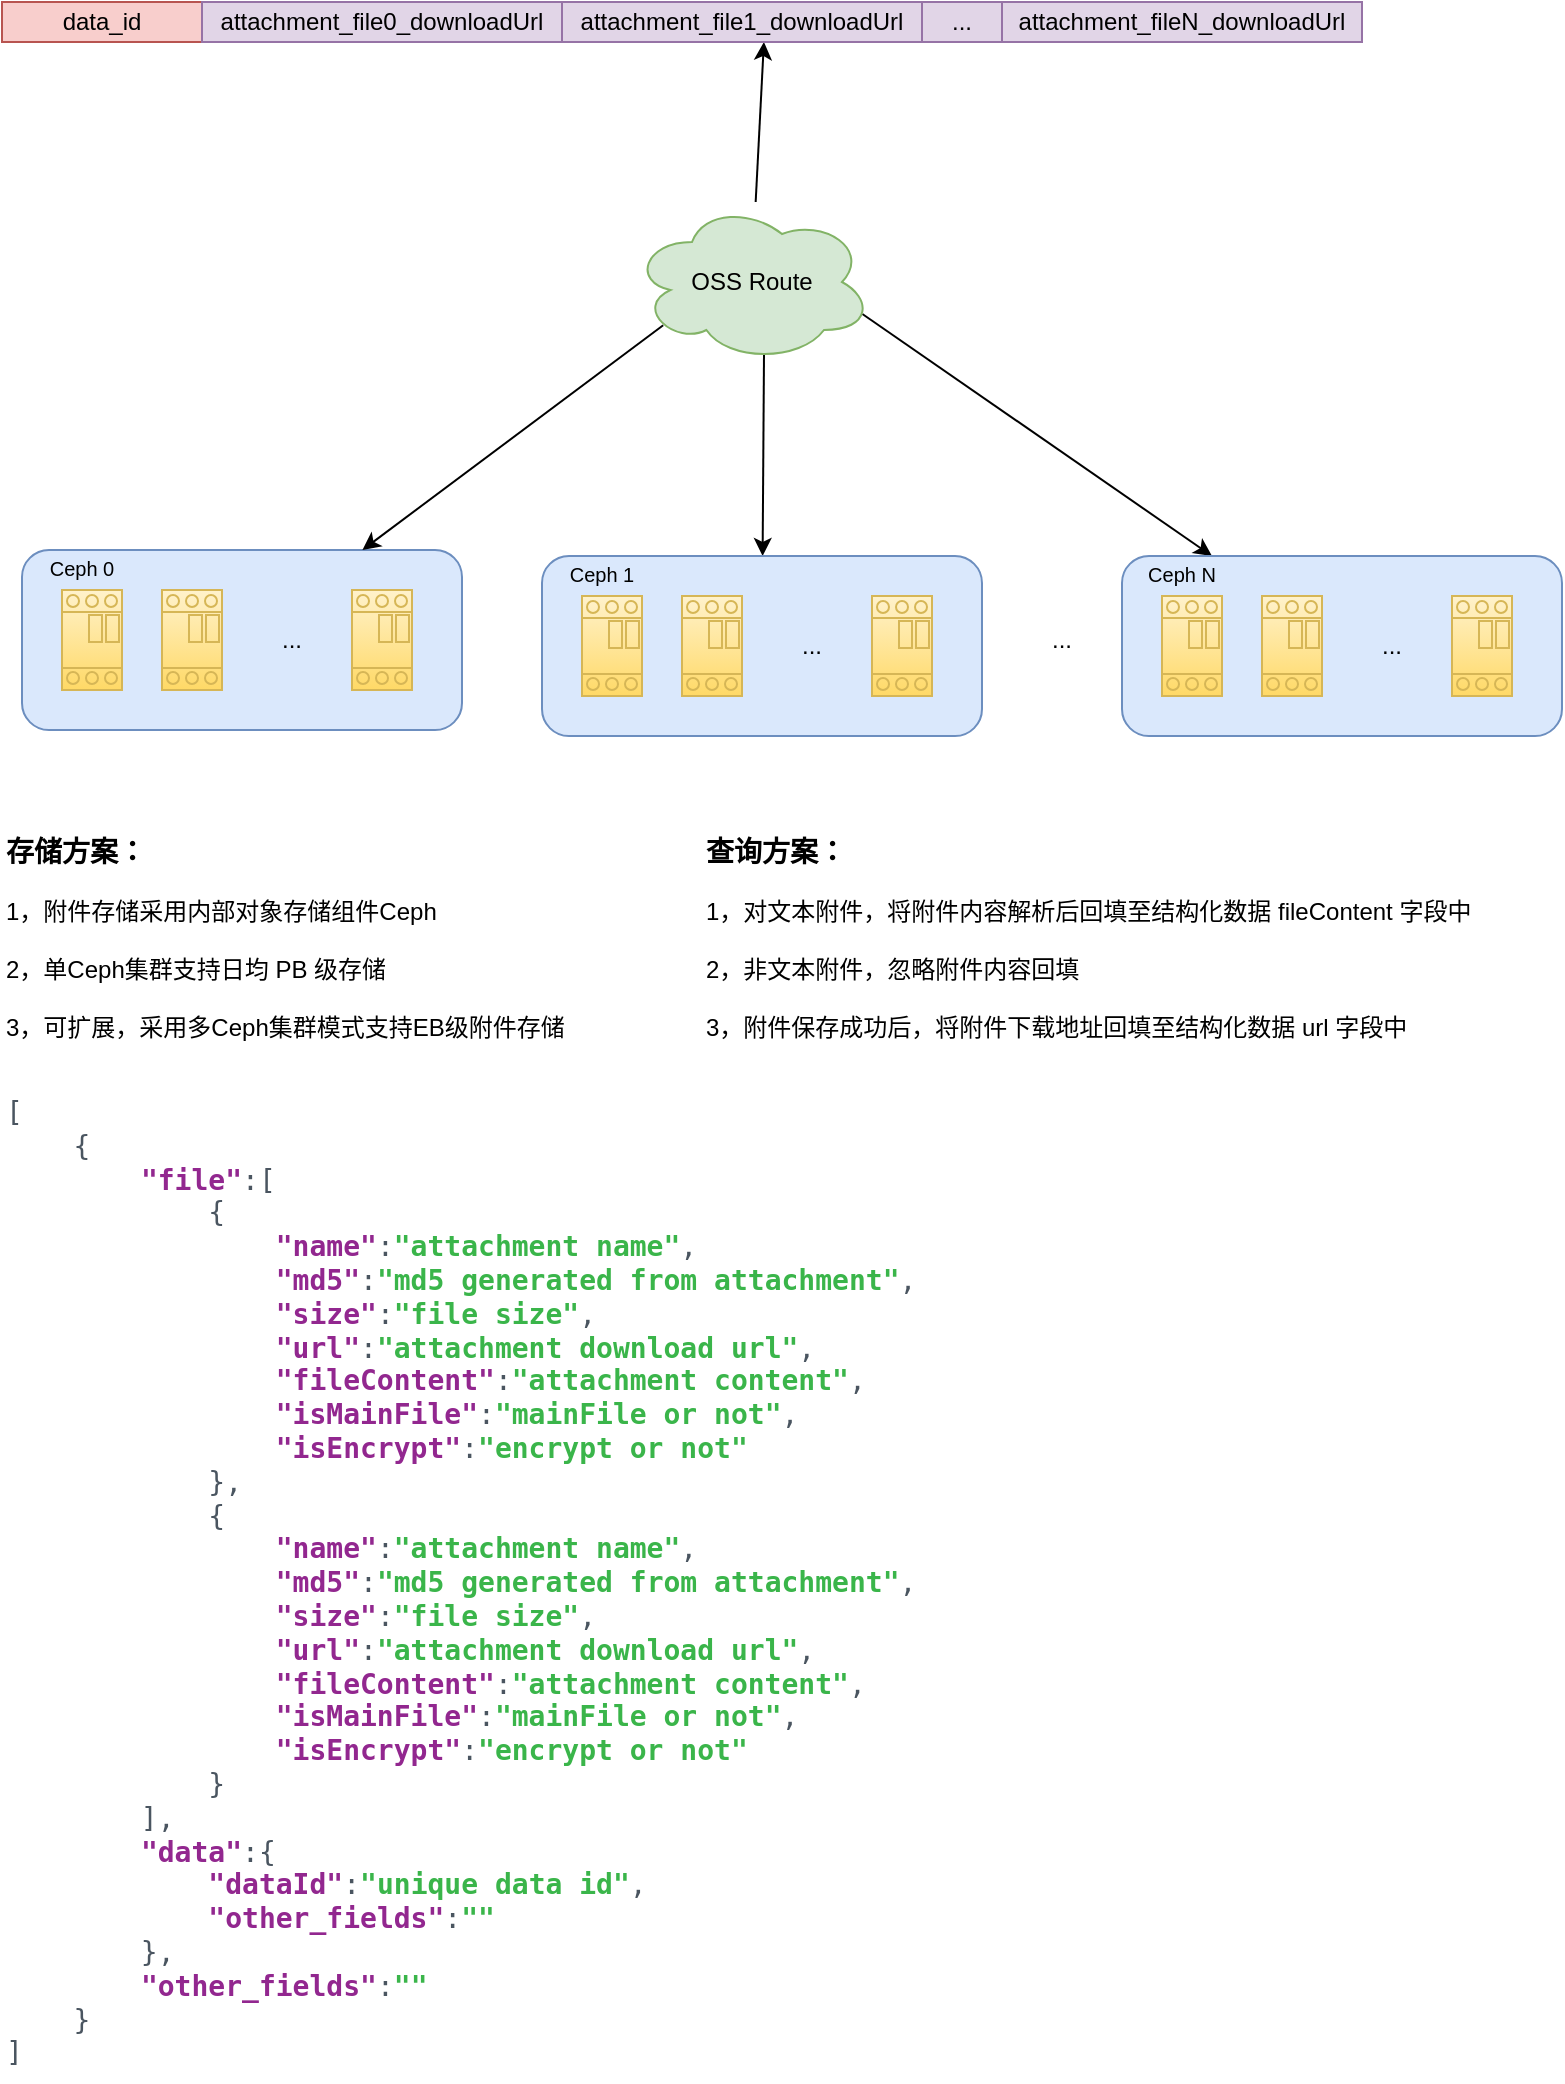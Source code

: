 <mxfile version="21.3.2" type="github">
  <diagram name="第 1 页" id="Njlo41OjyWwejUuAi6Hq">
    <mxGraphModel dx="1434" dy="803" grid="1" gridSize="10" guides="1" tooltips="1" connect="1" arrows="1" fold="1" page="1" pageScale="1" pageWidth="827" pageHeight="1169" math="0" shadow="0">
      <root>
        <mxCell id="0" />
        <mxCell id="1" parent="0" />
        <mxCell id="i9cdbf4a3B7cO0NMGAqY-13" value="" style="rounded=1;whiteSpace=wrap;html=1;fillColor=#dae8fc;strokeColor=#6c8ebf;" vertex="1" parent="1">
          <mxGeometry x="57" y="304" width="220" height="90" as="geometry" />
        </mxCell>
        <mxCell id="i9cdbf4a3B7cO0NMGAqY-1" value="data_id" style="rounded=0;whiteSpace=wrap;html=1;fillColor=#f8cecc;strokeColor=#b85450;" vertex="1" parent="1">
          <mxGeometry x="47" y="30" width="100" height="20" as="geometry" />
        </mxCell>
        <mxCell id="i9cdbf4a3B7cO0NMGAqY-2" value="attachment_file0_downloadUrl" style="rounded=0;whiteSpace=wrap;html=1;fillColor=#e1d5e7;strokeColor=#9673a6;" vertex="1" parent="1">
          <mxGeometry x="147" y="30" width="180" height="20" as="geometry" />
        </mxCell>
        <mxCell id="i9cdbf4a3B7cO0NMGAqY-4" value="..." style="rounded=0;whiteSpace=wrap;html=1;fillColor=#e1d5e7;strokeColor=#9673a6;" vertex="1" parent="1">
          <mxGeometry x="507" y="30" width="40" height="20" as="geometry" />
        </mxCell>
        <mxCell id="i9cdbf4a3B7cO0NMGAqY-29" value="" style="rounded=0;orthogonalLoop=1;jettySize=auto;html=1;entryX=0.873;entryY=1;entryDx=0;entryDy=0;entryPerimeter=0;" edge="1" parent="1" source="i9cdbf4a3B7cO0NMGAqY-7">
          <mxGeometry relative="1" as="geometry">
            <mxPoint x="427.95" y="50" as="targetPoint" />
          </mxGeometry>
        </mxCell>
        <mxCell id="i9cdbf4a3B7cO0NMGAqY-30" style="rounded=0;orthogonalLoop=1;jettySize=auto;html=1;exitX=0.13;exitY=0.77;exitDx=0;exitDy=0;exitPerimeter=0;" edge="1" parent="1" source="i9cdbf4a3B7cO0NMGAqY-7" target="i9cdbf4a3B7cO0NMGAqY-13">
          <mxGeometry relative="1" as="geometry">
            <mxPoint x="382.6" y="225.6" as="sourcePoint" />
          </mxGeometry>
        </mxCell>
        <mxCell id="i9cdbf4a3B7cO0NMGAqY-31" style="rounded=0;orthogonalLoop=1;jettySize=auto;html=1;exitX=0.55;exitY=0.95;exitDx=0;exitDy=0;exitPerimeter=0;" edge="1" parent="1" source="i9cdbf4a3B7cO0NMGAqY-7" target="i9cdbf4a3B7cO0NMGAqY-16">
          <mxGeometry relative="1" as="geometry">
            <mxPoint x="433" y="240" as="sourcePoint" />
          </mxGeometry>
        </mxCell>
        <mxCell id="i9cdbf4a3B7cO0NMGAqY-32" style="rounded=0;orthogonalLoop=1;jettySize=auto;html=1;exitX=0.96;exitY=0.7;exitDx=0;exitDy=0;exitPerimeter=0;" edge="1" parent="1" source="i9cdbf4a3B7cO0NMGAqY-7" target="i9cdbf4a3B7cO0NMGAqY-22">
          <mxGeometry relative="1" as="geometry">
            <mxPoint x="482.2" y="220" as="sourcePoint" />
          </mxGeometry>
        </mxCell>
        <mxCell id="i9cdbf4a3B7cO0NMGAqY-7" value="OSS Route" style="ellipse;shape=cloud;whiteSpace=wrap;html=1;fillColor=#d5e8d4;strokeColor=#82b366;" vertex="1" parent="1">
          <mxGeometry x="362" y="130" width="120" height="80" as="geometry" />
        </mxCell>
        <mxCell id="i9cdbf4a3B7cO0NMGAqY-9" value="" style="verticalLabelPosition=bottom;dashed=0;shadow=0;html=1;align=center;verticalAlign=top;shape=mxgraph.cabinets.motor_starter_32_125a;fillColor=#fff2cc;gradientColor=#ffd966;strokeColor=#d6b656;" vertex="1" parent="1">
          <mxGeometry x="77" y="324" width="30" height="50" as="geometry" />
        </mxCell>
        <mxCell id="i9cdbf4a3B7cO0NMGAqY-10" value="" style="verticalLabelPosition=bottom;dashed=0;shadow=0;html=1;align=center;verticalAlign=top;shape=mxgraph.cabinets.motor_starter_32_125a;fillColor=#fff2cc;gradientColor=#ffd966;strokeColor=#d6b656;" vertex="1" parent="1">
          <mxGeometry x="127" y="324" width="30" height="50" as="geometry" />
        </mxCell>
        <mxCell id="i9cdbf4a3B7cO0NMGAqY-11" value="" style="verticalLabelPosition=bottom;dashed=0;shadow=0;html=1;align=center;verticalAlign=top;shape=mxgraph.cabinets.motor_starter_32_125a;fillColor=#fff2cc;gradientColor=#ffd966;strokeColor=#d6b656;" vertex="1" parent="1">
          <mxGeometry x="222" y="324" width="30" height="50" as="geometry" />
        </mxCell>
        <mxCell id="i9cdbf4a3B7cO0NMGAqY-14" value="..." style="text;html=1;strokeColor=none;fillColor=none;align=center;verticalAlign=middle;whiteSpace=wrap;rounded=0;" vertex="1" parent="1">
          <mxGeometry x="162" y="334" width="60" height="30" as="geometry" />
        </mxCell>
        <mxCell id="i9cdbf4a3B7cO0NMGAqY-15" value="Ceph 0" style="text;html=1;strokeColor=none;fillColor=none;align=center;verticalAlign=middle;whiteSpace=wrap;rounded=0;fontSize=10;" vertex="1" parent="1">
          <mxGeometry x="57" y="298" width="60" height="30" as="geometry" />
        </mxCell>
        <mxCell id="i9cdbf4a3B7cO0NMGAqY-16" value="" style="rounded=1;whiteSpace=wrap;html=1;fillColor=#dae8fc;strokeColor=#6c8ebf;" vertex="1" parent="1">
          <mxGeometry x="317" y="307" width="220" height="90" as="geometry" />
        </mxCell>
        <mxCell id="i9cdbf4a3B7cO0NMGAqY-17" value="" style="verticalLabelPosition=bottom;dashed=0;shadow=0;html=1;align=center;verticalAlign=top;shape=mxgraph.cabinets.motor_starter_32_125a;fillColor=#fff2cc;gradientColor=#ffd966;strokeColor=#d6b656;" vertex="1" parent="1">
          <mxGeometry x="337" y="327" width="30" height="50" as="geometry" />
        </mxCell>
        <mxCell id="i9cdbf4a3B7cO0NMGAqY-18" value="" style="verticalLabelPosition=bottom;dashed=0;shadow=0;html=1;align=center;verticalAlign=top;shape=mxgraph.cabinets.motor_starter_32_125a;fillColor=#fff2cc;gradientColor=#ffd966;strokeColor=#d6b656;" vertex="1" parent="1">
          <mxGeometry x="387" y="327" width="30" height="50" as="geometry" />
        </mxCell>
        <mxCell id="i9cdbf4a3B7cO0NMGAqY-19" value="" style="verticalLabelPosition=bottom;dashed=0;shadow=0;html=1;align=center;verticalAlign=top;shape=mxgraph.cabinets.motor_starter_32_125a;fillColor=#fff2cc;gradientColor=#ffd966;strokeColor=#d6b656;" vertex="1" parent="1">
          <mxGeometry x="482" y="327" width="30" height="50" as="geometry" />
        </mxCell>
        <mxCell id="i9cdbf4a3B7cO0NMGAqY-20" value="..." style="text;html=1;strokeColor=none;fillColor=none;align=center;verticalAlign=middle;whiteSpace=wrap;rounded=0;" vertex="1" parent="1">
          <mxGeometry x="422" y="337" width="60" height="30" as="geometry" />
        </mxCell>
        <mxCell id="i9cdbf4a3B7cO0NMGAqY-21" value="Ceph 1" style="text;html=1;strokeColor=none;fillColor=none;align=center;verticalAlign=middle;whiteSpace=wrap;rounded=0;fontSize=10;" vertex="1" parent="1">
          <mxGeometry x="317" y="301" width="60" height="30" as="geometry" />
        </mxCell>
        <mxCell id="i9cdbf4a3B7cO0NMGAqY-22" value="" style="rounded=1;whiteSpace=wrap;html=1;fillColor=#dae8fc;strokeColor=#6c8ebf;" vertex="1" parent="1">
          <mxGeometry x="607" y="307" width="220" height="90" as="geometry" />
        </mxCell>
        <mxCell id="i9cdbf4a3B7cO0NMGAqY-23" value="" style="verticalLabelPosition=bottom;dashed=0;shadow=0;html=1;align=center;verticalAlign=top;shape=mxgraph.cabinets.motor_starter_32_125a;fillColor=#fff2cc;gradientColor=#ffd966;strokeColor=#d6b656;" vertex="1" parent="1">
          <mxGeometry x="627" y="327" width="30" height="50" as="geometry" />
        </mxCell>
        <mxCell id="i9cdbf4a3B7cO0NMGAqY-24" value="" style="verticalLabelPosition=bottom;dashed=0;shadow=0;html=1;align=center;verticalAlign=top;shape=mxgraph.cabinets.motor_starter_32_125a;fillColor=#fff2cc;gradientColor=#ffd966;strokeColor=#d6b656;" vertex="1" parent="1">
          <mxGeometry x="677" y="327" width="30" height="50" as="geometry" />
        </mxCell>
        <mxCell id="i9cdbf4a3B7cO0NMGAqY-25" value="" style="verticalLabelPosition=bottom;dashed=0;shadow=0;html=1;align=center;verticalAlign=top;shape=mxgraph.cabinets.motor_starter_32_125a;fillColor=#fff2cc;gradientColor=#ffd966;strokeColor=#d6b656;" vertex="1" parent="1">
          <mxGeometry x="772" y="327" width="30" height="50" as="geometry" />
        </mxCell>
        <mxCell id="i9cdbf4a3B7cO0NMGAqY-26" value="..." style="text;html=1;strokeColor=none;fillColor=none;align=center;verticalAlign=middle;whiteSpace=wrap;rounded=0;" vertex="1" parent="1">
          <mxGeometry x="712" y="337" width="60" height="30" as="geometry" />
        </mxCell>
        <mxCell id="i9cdbf4a3B7cO0NMGAqY-27" value="Ceph N" style="text;html=1;strokeColor=none;fillColor=none;align=center;verticalAlign=middle;whiteSpace=wrap;rounded=0;fontSize=10;" vertex="1" parent="1">
          <mxGeometry x="607" y="301" width="60" height="30" as="geometry" />
        </mxCell>
        <mxCell id="i9cdbf4a3B7cO0NMGAqY-28" value="..." style="text;html=1;strokeColor=none;fillColor=none;align=center;verticalAlign=middle;whiteSpace=wrap;rounded=0;" vertex="1" parent="1">
          <mxGeometry x="547" y="334" width="60" height="30" as="geometry" />
        </mxCell>
        <mxCell id="i9cdbf4a3B7cO0NMGAqY-33" value="attachment_file1_downloadUrl" style="rounded=0;whiteSpace=wrap;html=1;fillColor=#e1d5e7;strokeColor=#9673a6;" vertex="1" parent="1">
          <mxGeometry x="327" y="30" width="180" height="20" as="geometry" />
        </mxCell>
        <mxCell id="i9cdbf4a3B7cO0NMGAqY-34" value="attachment_fileN_downloadUrl" style="rounded=0;whiteSpace=wrap;html=1;fillColor=#e1d5e7;strokeColor=#9673a6;" vertex="1" parent="1">
          <mxGeometry x="547" y="30" width="180" height="20" as="geometry" />
        </mxCell>
        <mxCell id="i9cdbf4a3B7cO0NMGAqY-35" value="&lt;b&gt;&lt;font style=&quot;font-size: 14px;&quot;&gt;存储方案：&lt;/font&gt;&lt;/b&gt;&lt;br&gt;&lt;br&gt;1，附件存储采用内部对象存储组件Ceph&lt;br&gt;&lt;br&gt;2，单Ceph集群支持日均 PB 级存储&lt;br&gt;&lt;br&gt;3，可扩展，采用多Ceph集群模式支持EB级附件存储" style="text;html=1;strokeColor=none;fillColor=none;align=left;verticalAlign=top;whiteSpace=wrap;rounded=0;" vertex="1" parent="1">
          <mxGeometry x="47" y="440" width="310" height="100" as="geometry" />
        </mxCell>
        <mxCell id="i9cdbf4a3B7cO0NMGAqY-36" value="&lt;b&gt;&lt;font style=&quot;font-size: 14px;&quot;&gt;查询方案：&lt;/font&gt;&lt;/b&gt;&lt;br&gt;&lt;br&gt;1，对文本附件，将附件内容解析后回填至结构化数据 fileContent 字段中&lt;br&gt;&lt;br&gt;2，非文本附件，忽略附件内容回填&lt;br&gt;&lt;br&gt;3，附件保存成功后，将附件下载地址回填至结构化数据 url 字段中" style="text;html=1;strokeColor=none;fillColor=none;align=left;verticalAlign=top;whiteSpace=wrap;rounded=0;" vertex="1" parent="1">
          <mxGeometry x="397" y="440" width="405" height="130" as="geometry" />
        </mxCell>
        <mxCell id="i9cdbf4a3B7cO0NMGAqY-37" value="&lt;span style=&quot;color: rgb(74, 85, 96); font-family: menlo, monospace, Tahoma, 微软雅黑, 幼圆; font-size: 14px; background-color: rgb(255, 255, 255);&quot;&gt;[&lt;/span&gt;&lt;br style=&quot;box-sizing: border-box; color: rgb(74, 85, 96); font-family: menlo, monospace, Tahoma, 微软雅黑, 幼圆; font-size: 14px; background-color: rgb(255, 255, 255);&quot;&gt;&lt;span style=&quot;color: rgb(74, 85, 96); font-family: menlo, monospace, Tahoma, 微软雅黑, 幼圆; font-size: 14px; background-color: rgb(255, 255, 255);&quot;&gt;&amp;nbsp;&amp;nbsp;&amp;nbsp;&amp;nbsp;&lt;/span&gt;&lt;span style=&quot;box-sizing: border-box; font-size: 14px; color: rgb(74, 85, 96); font-family: menlo, monospace, Tahoma, 微软雅黑, 幼圆; background-color: rgb(255, 255, 255);&quot; data-type=&quot;object&quot;&gt;&lt;span style=&quot;box-sizing: border-box; display: inline-block; font-variant-numeric: normal; font-variant-east-asian: normal; font-variant-alternates: normal; font-kerning: auto; font-optical-sizing: auto; font-feature-settings: normal; font-variation-settings: normal; font-stretch: normal; line-height: 1; font-family: FontAwesome; font-size: inherit; text-rendering: auto; -webkit-font-smoothing: antialiased; cursor: pointer;&quot; class=&quot;fa fa-minus-square-o&quot;&gt;&lt;/span&gt;{&lt;br style=&quot;box-sizing: border-box;&quot;&gt;&amp;nbsp;&amp;nbsp;&amp;nbsp;&amp;nbsp;&amp;nbsp;&amp;nbsp;&amp;nbsp;&amp;nbsp;&lt;span style=&quot;box-sizing: border-box; color: rgb(146, 39, 143); font-weight: bold;&quot; class=&quot;json_key&quot;&gt;&quot;file&quot;&lt;/span&gt;:&lt;span style=&quot;box-sizing: border-box;&quot; data-size=&quot;2&quot; data-type=&quot;array&quot;&gt;&lt;span style=&quot;box-sizing: border-box; display: inline-block; font-variant-numeric: normal; font-variant-east-asian: normal; font-variant-alternates: normal; font-kerning: auto; font-optical-sizing: auto; font-feature-settings: normal; font-variation-settings: normal; font-stretch: normal; line-height: 1; font-family: FontAwesome; font-size: inherit; text-rendering: auto; -webkit-font-smoothing: antialiased; cursor: pointer;&quot; class=&quot;fa fa-minus-square-o&quot;&gt;&lt;/span&gt;[&lt;br style=&quot;box-sizing: border-box;&quot;&gt;&amp;nbsp;&amp;nbsp;&amp;nbsp;&amp;nbsp;&amp;nbsp;&amp;nbsp;&amp;nbsp;&amp;nbsp;&amp;nbsp;&amp;nbsp;&amp;nbsp;&amp;nbsp;&lt;span style=&quot;box-sizing: border-box;&quot; data-type=&quot;object&quot;&gt;&lt;span style=&quot;box-sizing: border-box; display: inline-block; font-variant-numeric: normal; font-variant-east-asian: normal; font-variant-alternates: normal; font-kerning: auto; font-optical-sizing: auto; font-feature-settings: normal; font-variation-settings: normal; font-stretch: normal; line-height: 1; font-family: FontAwesome; font-size: inherit; text-rendering: auto; -webkit-font-smoothing: antialiased; cursor: pointer;&quot; class=&quot;fa fa-minus-square-o&quot;&gt;&lt;/span&gt;{&lt;br style=&quot;box-sizing: border-box;&quot;&gt;&amp;nbsp;&amp;nbsp;&amp;nbsp;&amp;nbsp;&amp;nbsp;&amp;nbsp;&amp;nbsp;&amp;nbsp;&amp;nbsp;&amp;nbsp;&amp;nbsp;&amp;nbsp;&amp;nbsp;&amp;nbsp;&amp;nbsp;&amp;nbsp;&lt;span style=&quot;box-sizing: border-box; color: rgb(146, 39, 143); font-weight: bold;&quot; class=&quot;json_key&quot;&gt;&quot;name&quot;&lt;/span&gt;:&lt;span style=&quot;box-sizing: border-box; color: rgb(58, 181, 74); font-weight: bold;&quot; class=&quot;json_string&quot;&gt;&quot;attachment&amp;nbsp;name&quot;&lt;/span&gt;,&lt;br style=&quot;box-sizing: border-box;&quot;&gt;&amp;nbsp;&amp;nbsp;&amp;nbsp;&amp;nbsp;&amp;nbsp;&amp;nbsp;&amp;nbsp;&amp;nbsp;&amp;nbsp;&amp;nbsp;&amp;nbsp;&amp;nbsp;&amp;nbsp;&amp;nbsp;&amp;nbsp;&amp;nbsp;&lt;span style=&quot;box-sizing: border-box; color: rgb(146, 39, 143); font-weight: bold;&quot; class=&quot;json_key&quot;&gt;&quot;md5&quot;&lt;/span&gt;:&lt;span style=&quot;box-sizing: border-box; color: rgb(58, 181, 74); font-weight: bold;&quot; class=&quot;json_string&quot;&gt;&quot;md5&amp;nbsp;generated&amp;nbsp;from&amp;nbsp;attachment&quot;&lt;/span&gt;,&lt;br style=&quot;box-sizing: border-box;&quot;&gt;&amp;nbsp;&amp;nbsp;&amp;nbsp;&amp;nbsp;&amp;nbsp;&amp;nbsp;&amp;nbsp;&amp;nbsp;&amp;nbsp;&amp;nbsp;&amp;nbsp;&amp;nbsp;&amp;nbsp;&amp;nbsp;&amp;nbsp;&amp;nbsp;&lt;span style=&quot;box-sizing: border-box; color: rgb(146, 39, 143); font-weight: bold;&quot; class=&quot;json_key&quot;&gt;&quot;size&quot;&lt;/span&gt;:&lt;span style=&quot;box-sizing: border-box; color: rgb(58, 181, 74); font-weight: bold;&quot; class=&quot;json_string&quot;&gt;&quot;file&amp;nbsp;size&quot;&lt;/span&gt;,&lt;br style=&quot;box-sizing: border-box;&quot;&gt;&amp;nbsp;&amp;nbsp;&amp;nbsp;&amp;nbsp;&amp;nbsp;&amp;nbsp;&amp;nbsp;&amp;nbsp;&amp;nbsp;&amp;nbsp;&amp;nbsp;&amp;nbsp;&amp;nbsp;&amp;nbsp;&amp;nbsp;&amp;nbsp;&lt;span style=&quot;box-sizing: border-box; color: rgb(146, 39, 143); font-weight: bold;&quot; class=&quot;json_key&quot;&gt;&quot;url&quot;&lt;/span&gt;:&lt;span style=&quot;box-sizing: border-box; color: rgb(58, 181, 74); font-weight: bold;&quot; class=&quot;json_string&quot;&gt;&quot;attachment&amp;nbsp;download&amp;nbsp;url&quot;&lt;/span&gt;,&lt;br style=&quot;box-sizing: border-box;&quot;&gt;&amp;nbsp;&amp;nbsp;&amp;nbsp;&amp;nbsp;&amp;nbsp;&amp;nbsp;&amp;nbsp;&amp;nbsp;&amp;nbsp;&amp;nbsp;&amp;nbsp;&amp;nbsp;&amp;nbsp;&amp;nbsp;&amp;nbsp;&amp;nbsp;&lt;span style=&quot;box-sizing: border-box; color: rgb(146, 39, 143); font-weight: bold;&quot; class=&quot;json_key&quot;&gt;&quot;fileContent&quot;&lt;/span&gt;:&lt;span style=&quot;box-sizing: border-box; color: rgb(58, 181, 74); font-weight: bold;&quot; class=&quot;json_string&quot;&gt;&quot;attachment&amp;nbsp;content&quot;&lt;/span&gt;,&lt;br style=&quot;box-sizing: border-box;&quot;&gt;&amp;nbsp;&amp;nbsp;&amp;nbsp;&amp;nbsp;&amp;nbsp;&amp;nbsp;&amp;nbsp;&amp;nbsp;&amp;nbsp;&amp;nbsp;&amp;nbsp;&amp;nbsp;&amp;nbsp;&amp;nbsp;&amp;nbsp;&amp;nbsp;&lt;span style=&quot;box-sizing: border-box; color: rgb(146, 39, 143); font-weight: bold;&quot; class=&quot;json_key&quot;&gt;&quot;isMainFile&quot;&lt;/span&gt;:&lt;span style=&quot;box-sizing: border-box; color: rgb(58, 181, 74); font-weight: bold;&quot; class=&quot;json_string&quot;&gt;&quot;mainFile&amp;nbsp;or&amp;nbsp;not&quot;&lt;/span&gt;,&lt;br style=&quot;box-sizing: border-box;&quot;&gt;&amp;nbsp;&amp;nbsp;&amp;nbsp;&amp;nbsp;&amp;nbsp;&amp;nbsp;&amp;nbsp;&amp;nbsp;&amp;nbsp;&amp;nbsp;&amp;nbsp;&amp;nbsp;&amp;nbsp;&amp;nbsp;&amp;nbsp;&amp;nbsp;&lt;span style=&quot;box-sizing: border-box; color: rgb(146, 39, 143); font-weight: bold;&quot; class=&quot;json_key&quot;&gt;&quot;isEncrypt&quot;&lt;/span&gt;:&lt;span style=&quot;box-sizing: border-box; color: rgb(58, 181, 74); font-weight: bold;&quot; class=&quot;json_string&quot;&gt;&quot;encrypt&amp;nbsp;or&amp;nbsp;not&quot;&lt;/span&gt;&lt;br style=&quot;box-sizing: border-box;&quot;&gt;&amp;nbsp;&amp;nbsp;&amp;nbsp;&amp;nbsp;&amp;nbsp;&amp;nbsp;&amp;nbsp;&amp;nbsp;&amp;nbsp;&amp;nbsp;&amp;nbsp;&amp;nbsp;}&lt;/span&gt;,&lt;br style=&quot;box-sizing: border-box;&quot;&gt;&amp;nbsp;&amp;nbsp;&amp;nbsp;&amp;nbsp;&amp;nbsp;&amp;nbsp;&amp;nbsp;&amp;nbsp;&amp;nbsp;&amp;nbsp;&amp;nbsp;&amp;nbsp;&lt;span style=&quot;box-sizing: border-box;&quot; data-type=&quot;object&quot;&gt;&lt;span style=&quot;box-sizing: border-box; display: inline-block; font-variant-numeric: normal; font-variant-east-asian: normal; font-variant-alternates: normal; font-kerning: auto; font-optical-sizing: auto; font-feature-settings: normal; font-variation-settings: normal; font-stretch: normal; line-height: 1; font-family: FontAwesome; font-size: inherit; text-rendering: auto; -webkit-font-smoothing: antialiased; cursor: pointer;&quot; class=&quot;fa fa-minus-square-o&quot;&gt;&lt;/span&gt;{&lt;br style=&quot;box-sizing: border-box;&quot;&gt;&amp;nbsp;&amp;nbsp;&amp;nbsp;&amp;nbsp;&amp;nbsp;&amp;nbsp;&amp;nbsp;&amp;nbsp;&amp;nbsp;&amp;nbsp;&amp;nbsp;&amp;nbsp;&amp;nbsp;&amp;nbsp;&amp;nbsp;&amp;nbsp;&lt;span style=&quot;box-sizing: border-box; color: rgb(146, 39, 143); font-weight: bold;&quot; class=&quot;json_key&quot;&gt;&quot;name&quot;&lt;/span&gt;:&lt;span style=&quot;box-sizing: border-box; color: rgb(58, 181, 74); font-weight: bold;&quot; class=&quot;json_string&quot;&gt;&quot;attachment&amp;nbsp;name&quot;&lt;/span&gt;,&lt;br style=&quot;box-sizing: border-box;&quot;&gt;&amp;nbsp;&amp;nbsp;&amp;nbsp;&amp;nbsp;&amp;nbsp;&amp;nbsp;&amp;nbsp;&amp;nbsp;&amp;nbsp;&amp;nbsp;&amp;nbsp;&amp;nbsp;&amp;nbsp;&amp;nbsp;&amp;nbsp;&amp;nbsp;&lt;span style=&quot;box-sizing: border-box; color: rgb(146, 39, 143); font-weight: bold;&quot; class=&quot;json_key&quot;&gt;&quot;md5&quot;&lt;/span&gt;:&lt;span style=&quot;box-sizing: border-box; color: rgb(58, 181, 74); font-weight: bold;&quot; class=&quot;json_string&quot;&gt;&quot;md5&amp;nbsp;generated&amp;nbsp;from&amp;nbsp;attachment&quot;&lt;/span&gt;,&lt;br style=&quot;box-sizing: border-box;&quot;&gt;&amp;nbsp;&amp;nbsp;&amp;nbsp;&amp;nbsp;&amp;nbsp;&amp;nbsp;&amp;nbsp;&amp;nbsp;&amp;nbsp;&amp;nbsp;&amp;nbsp;&amp;nbsp;&amp;nbsp;&amp;nbsp;&amp;nbsp;&amp;nbsp;&lt;span style=&quot;box-sizing: border-box; color: rgb(146, 39, 143); font-weight: bold;&quot; class=&quot;json_key&quot;&gt;&quot;size&quot;&lt;/span&gt;:&lt;span style=&quot;box-sizing: border-box; color: rgb(58, 181, 74); font-weight: bold;&quot; class=&quot;json_string&quot;&gt;&quot;file&amp;nbsp;size&quot;&lt;/span&gt;,&lt;br style=&quot;box-sizing: border-box;&quot;&gt;&amp;nbsp;&amp;nbsp;&amp;nbsp;&amp;nbsp;&amp;nbsp;&amp;nbsp;&amp;nbsp;&amp;nbsp;&amp;nbsp;&amp;nbsp;&amp;nbsp;&amp;nbsp;&amp;nbsp;&amp;nbsp;&amp;nbsp;&amp;nbsp;&lt;span style=&quot;box-sizing: border-box; color: rgb(146, 39, 143); font-weight: bold;&quot; class=&quot;json_key&quot;&gt;&quot;url&quot;&lt;/span&gt;:&lt;span style=&quot;box-sizing: border-box; color: rgb(58, 181, 74); font-weight: bold;&quot; class=&quot;json_string&quot;&gt;&quot;attachment&amp;nbsp;download&amp;nbsp;url&quot;&lt;/span&gt;,&lt;br style=&quot;box-sizing: border-box;&quot;&gt;&amp;nbsp;&amp;nbsp;&amp;nbsp;&amp;nbsp;&amp;nbsp;&amp;nbsp;&amp;nbsp;&amp;nbsp;&amp;nbsp;&amp;nbsp;&amp;nbsp;&amp;nbsp;&amp;nbsp;&amp;nbsp;&amp;nbsp;&amp;nbsp;&lt;span style=&quot;box-sizing: border-box; color: rgb(146, 39, 143); font-weight: bold;&quot; class=&quot;json_key&quot;&gt;&quot;fileContent&quot;&lt;/span&gt;:&lt;span style=&quot;box-sizing: border-box; color: rgb(58, 181, 74); font-weight: bold;&quot; class=&quot;json_string&quot;&gt;&quot;attachment&amp;nbsp;content&quot;&lt;/span&gt;,&lt;br style=&quot;box-sizing: border-box;&quot;&gt;&amp;nbsp;&amp;nbsp;&amp;nbsp;&amp;nbsp;&amp;nbsp;&amp;nbsp;&amp;nbsp;&amp;nbsp;&amp;nbsp;&amp;nbsp;&amp;nbsp;&amp;nbsp;&amp;nbsp;&amp;nbsp;&amp;nbsp;&amp;nbsp;&lt;span style=&quot;box-sizing: border-box; color: rgb(146, 39, 143); font-weight: bold;&quot; class=&quot;json_key&quot;&gt;&quot;isMainFile&quot;&lt;/span&gt;:&lt;span style=&quot;box-sizing: border-box; color: rgb(58, 181, 74); font-weight: bold;&quot; class=&quot;json_string&quot;&gt;&quot;mainFile&amp;nbsp;or&amp;nbsp;not&quot;&lt;/span&gt;,&lt;br style=&quot;box-sizing: border-box;&quot;&gt;&amp;nbsp;&amp;nbsp;&amp;nbsp;&amp;nbsp;&amp;nbsp;&amp;nbsp;&amp;nbsp;&amp;nbsp;&amp;nbsp;&amp;nbsp;&amp;nbsp;&amp;nbsp;&amp;nbsp;&amp;nbsp;&amp;nbsp;&amp;nbsp;&lt;span style=&quot;box-sizing: border-box; color: rgb(146, 39, 143); font-weight: bold;&quot; class=&quot;json_key&quot;&gt;&quot;isEncrypt&quot;&lt;/span&gt;:&lt;span style=&quot;box-sizing: border-box; color: rgb(58, 181, 74); font-weight: bold;&quot; class=&quot;json_string&quot;&gt;&quot;encrypt&amp;nbsp;or&amp;nbsp;not&quot;&lt;/span&gt;&lt;br style=&quot;box-sizing: border-box;&quot;&gt;&amp;nbsp;&amp;nbsp;&amp;nbsp;&amp;nbsp;&amp;nbsp;&amp;nbsp;&amp;nbsp;&amp;nbsp;&amp;nbsp;&amp;nbsp;&amp;nbsp;&amp;nbsp;}&lt;/span&gt;&lt;br style=&quot;box-sizing: border-box;&quot;&gt;&amp;nbsp;&amp;nbsp;&amp;nbsp;&amp;nbsp;&amp;nbsp;&amp;nbsp;&amp;nbsp;&amp;nbsp;]&lt;/span&gt;,&lt;br style=&quot;box-sizing: border-box;&quot;&gt;&amp;nbsp;&amp;nbsp;&amp;nbsp;&amp;nbsp;&amp;nbsp;&amp;nbsp;&amp;nbsp;&amp;nbsp;&lt;span style=&quot;box-sizing: border-box; color: rgb(146, 39, 143); font-weight: bold;&quot; class=&quot;json_key&quot;&gt;&quot;data&quot;&lt;/span&gt;:&lt;span style=&quot;box-sizing: border-box;&quot; data-type=&quot;object&quot;&gt;&lt;span style=&quot;box-sizing: border-box; display: inline-block; font-variant-numeric: normal; font-variant-east-asian: normal; font-variant-alternates: normal; font-kerning: auto; font-optical-sizing: auto; font-feature-settings: normal; font-variation-settings: normal; font-stretch: normal; line-height: 1; font-family: FontAwesome; font-size: inherit; text-rendering: auto; -webkit-font-smoothing: antialiased; cursor: pointer;&quot; class=&quot;fa fa-minus-square-o&quot;&gt;&lt;/span&gt;{&lt;br style=&quot;box-sizing: border-box;&quot;&gt;&amp;nbsp;&amp;nbsp;&amp;nbsp;&amp;nbsp;&amp;nbsp;&amp;nbsp;&amp;nbsp;&amp;nbsp;&amp;nbsp;&amp;nbsp;&amp;nbsp;&amp;nbsp;&lt;span style=&quot;box-sizing: border-box; color: rgb(146, 39, 143); font-weight: bold;&quot; class=&quot;json_key&quot;&gt;&quot;dataId&quot;&lt;/span&gt;:&lt;span style=&quot;box-sizing: border-box; color: rgb(58, 181, 74); font-weight: bold;&quot; class=&quot;json_string&quot;&gt;&quot;unique&amp;nbsp;data&amp;nbsp;id&quot;&lt;/span&gt;,&lt;br style=&quot;box-sizing: border-box;&quot;&gt;&amp;nbsp;&amp;nbsp;&amp;nbsp;&amp;nbsp;&amp;nbsp;&amp;nbsp;&amp;nbsp;&amp;nbsp;&amp;nbsp;&amp;nbsp;&amp;nbsp;&amp;nbsp;&lt;span style=&quot;box-sizing: border-box; color: rgb(146, 39, 143); font-weight: bold;&quot; class=&quot;json_key&quot;&gt;&quot;other_fields&quot;&lt;/span&gt;:&lt;span style=&quot;box-sizing: border-box; color: rgb(58, 181, 74); font-weight: bold;&quot; class=&quot;json_string&quot;&gt;&quot;&quot;&lt;/span&gt;&lt;br style=&quot;box-sizing: border-box;&quot;&gt;&amp;nbsp;&amp;nbsp;&amp;nbsp;&amp;nbsp;&amp;nbsp;&amp;nbsp;&amp;nbsp;&amp;nbsp;}&lt;/span&gt;,&lt;br style=&quot;box-sizing: border-box;&quot;&gt;&amp;nbsp;&amp;nbsp;&amp;nbsp;&amp;nbsp;&amp;nbsp;&amp;nbsp;&amp;nbsp;&amp;nbsp;&lt;span style=&quot;box-sizing: border-box; color: rgb(146, 39, 143); font-weight: bold;&quot; class=&quot;json_key&quot;&gt;&quot;other_fields&quot;&lt;/span&gt;:&lt;span style=&quot;box-sizing: border-box; color: rgb(58, 181, 74); font-weight: bold;&quot; class=&quot;json_string&quot;&gt;&quot;&quot;&lt;/span&gt;&lt;br style=&quot;box-sizing: border-box;&quot;&gt;&amp;nbsp;&amp;nbsp;&amp;nbsp;&amp;nbsp;}&lt;/span&gt;&lt;br style=&quot;box-sizing: border-box; color: rgb(74, 85, 96); font-family: menlo, monospace, Tahoma, 微软雅黑, 幼圆; font-size: 14px; background-color: rgb(255, 255, 255);&quot;&gt;&lt;span style=&quot;color: rgb(74, 85, 96); font-family: menlo, monospace, Tahoma, 微软雅黑, 幼圆; font-size: 14px; background-color: rgb(255, 255, 255);&quot;&gt;]&lt;/span&gt;" style="text;html=1;strokeColor=none;fillColor=none;align=left;verticalAlign=top;whiteSpace=wrap;rounded=0;" vertex="1" parent="1">
          <mxGeometry x="47" y="570" width="490" height="500" as="geometry" />
        </mxCell>
      </root>
    </mxGraphModel>
  </diagram>
</mxfile>
